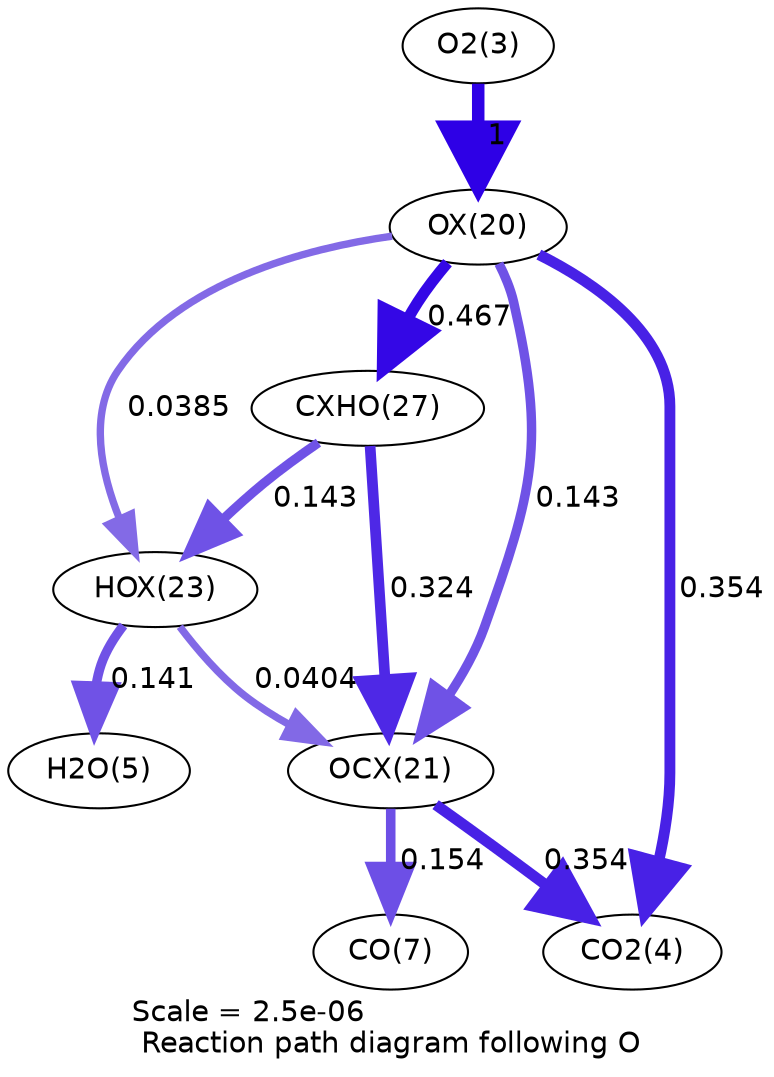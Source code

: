 digraph reaction_paths {
center=1;
s5 -> s23[fontname="Helvetica", penwidth=6, arrowsize=3, color="0.7, 1.5, 0.9"
, label=" 1"];
s23 -> s26[fontname="Helvetica", penwidth=3.54, arrowsize=1.77, color="0.7, 0.539, 0.9"
, label=" 0.0385"];
s23 -> s29[fontname="Helvetica", penwidth=5.43, arrowsize=2.71, color="0.7, 0.967, 0.9"
, label=" 0.467"];
s23 -> s24[fontname="Helvetica", penwidth=4.53, arrowsize=2.27, color="0.7, 0.643, 0.9"
, label=" 0.143"];
s23 -> s6[fontname="Helvetica", penwidth=5.22, arrowsize=2.61, color="0.7, 0.854, 0.9"
, label=" 0.354"];
s26 -> s7[fontname="Helvetica", penwidth=4.52, arrowsize=2.26, color="0.7, 0.641, 0.9"
, label=" 0.141"];
s29 -> s26[fontname="Helvetica", penwidth=4.53, arrowsize=2.27, color="0.7, 0.643, 0.9"
, label=" 0.143"];
s26 -> s24[fontname="Helvetica", penwidth=3.58, arrowsize=1.79, color="0.7, 0.54, 0.9"
, label=" 0.0404"];
s29 -> s24[fontname="Helvetica", penwidth=5.15, arrowsize=2.58, color="0.7, 0.824, 0.9"
, label=" 0.324"];
s24 -> s9[fontname="Helvetica", penwidth=4.59, arrowsize=2.29, color="0.7, 0.654, 0.9"
, label=" 0.154"];
s24 -> s6[fontname="Helvetica", penwidth=5.22, arrowsize=2.61, color="0.7, 0.854, 0.9"
, label=" 0.354"];
s5 [ fontname="Helvetica", label="O2(3)"];
s6 [ fontname="Helvetica", label="CO2(4)"];
s7 [ fontname="Helvetica", label="H2O(5)"];
s9 [ fontname="Helvetica", label="CO(7)"];
s23 [ fontname="Helvetica", label="OX(20)"];
s24 [ fontname="Helvetica", label="OCX(21)"];
s26 [ fontname="Helvetica", label="HOX(23)"];
s29 [ fontname="Helvetica", label="CXHO(27)"];
 label = "Scale = 2.5e-06\l Reaction path diagram following O";
 fontname = "Helvetica";
}
